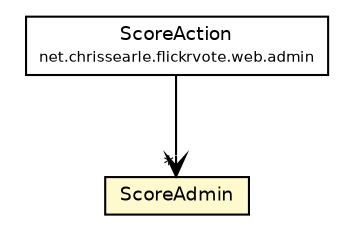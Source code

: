 #!/usr/local/bin/dot
#
# Class diagram 
# Generated by UmlGraph version 4.6 (http://www.spinellis.gr/sw/umlgraph)
#

digraph G {
	edge [fontname="Helvetica",fontsize=10,labelfontname="Helvetica",labelfontsize=10];
	node [fontname="Helvetica",fontsize=10,shape=plaintext];
	// net.chrissearle.flickrvote.web.admin.ScoreAction
	c10141 [label=<<table border="0" cellborder="1" cellspacing="0" cellpadding="2" port="p" href="../admin/ScoreAction.html">
		<tr><td><table border="0" cellspacing="0" cellpadding="1">
			<tr><td> ScoreAction </td></tr>
			<tr><td><font point-size="7.0"> net.chrissearle.flickrvote.web.admin </font></td></tr>
		</table></td></tr>
		</table>>, fontname="Helvetica", fontcolor="black", fontsize=9.0];
	// net.chrissearle.flickrvote.web.model.ScoreAdmin
	c10166 [label=<<table border="0" cellborder="1" cellspacing="0" cellpadding="2" port="p" bgcolor="lemonChiffon" href="./ScoreAdmin.html">
		<tr><td><table border="0" cellspacing="0" cellpadding="1">
			<tr><td> ScoreAdmin </td></tr>
		</table></td></tr>
		</table>>, fontname="Helvetica", fontcolor="black", fontsize=9.0];
	// net.chrissearle.flickrvote.web.admin.ScoreAction NAVASSOC net.chrissearle.flickrvote.web.model.ScoreAdmin
	c10141:p -> c10166:p [taillabel="", label="", headlabel="*", fontname="Helvetica", fontcolor="black", fontsize=10.0, color="black", arrowhead=open];
}

